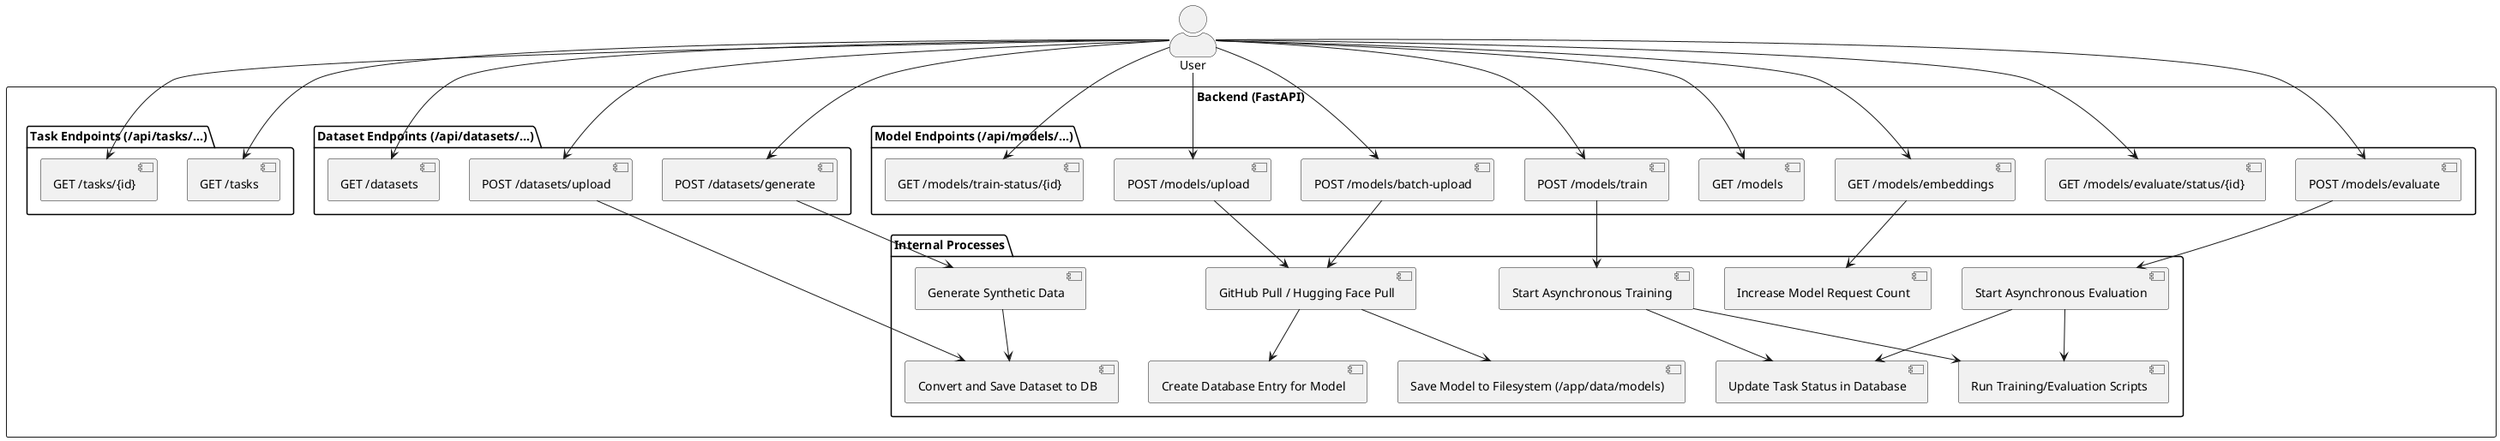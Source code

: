 @startuml api-endpoints
skinparam actorStyle awesome
actor User

rectangle "Backend (FastAPI)" {
  package "Model Endpoints (/api/models/...)" {
    [GET /models/embeddings]
    [GET /models]

    [POST /models/upload]
    [POST /models/batch-upload]
    [POST /models/train]
    [GET /models/train-status/{id}]
    
    [POST /models/evaluate]
    [GET /models/evaluate/status/{id}]
  }

  package "Dataset Endpoints (/api/datasets/...)" {
    [GET /datasets]
    [POST /datasets/upload]
    [POST /datasets/generate]
  }
  
  package "Task Endpoints (/api/tasks/...)" {
    [GET /tasks]
    [GET /tasks/{id}]
  }

  package "Internal Processes" {
    [GitHub Pull / Hugging Face Pull]
    [Save Model to Filesystem (/app/data/models)]
    [Create Database Entry for Model]
    
    [Start Asynchronous Training]
    [Start Asynchronous Evaluation]
    [Generate Synthetic Data]
    [Convert and Save Dataset to DB]
    
    [Run Training/Evaluation Scripts]
    [Update Task Status in Database]
    [Increase Model Request Count]
  }
}

[POST /models/upload] --> [GitHub Pull / Hugging Face Pull]
[POST /models/batch-upload] --> [GitHub Pull / Hugging Face Pull]
[GitHub Pull / Hugging Face Pull] --> [Save Model to Filesystem (/app/data/models)]
[GitHub Pull / Hugging Face Pull] --> [Create Database Entry for Model]

[POST /datasets/generate] --> [Generate Synthetic Data]
[Generate Synthetic Data] --> [Convert and Save Dataset to DB]
[POST /datasets/upload] --> [Convert and Save Dataset to DB]

[POST /models/train] --> [Start Asynchronous Training]
[Start Asynchronous Training] --> [Run Training/Evaluation Scripts]
[Start Asynchronous Training] --> [Update Task Status in Database]

[POST /models/evaluate] --> [Start Asynchronous Evaluation]
[Start Asynchronous Evaluation] --> [Run Training/Evaluation Scripts]
[Start Asynchronous Evaluation] --> [Update Task Status in Database]

[GET /models/embeddings] --> [Increase Model Request Count]

User --> [GET /models/embeddings]
User --> [GET /models]
User --> [POST /models/upload]
User --> [POST /models/batch-upload]
User --> [POST /models/train]
User --> [GET /models/train-status/{id}]
User --> [POST /models/evaluate]
User --> [GET /models/evaluate/status/{id}]
User --> [GET /datasets]
User --> [POST /datasets/upload]
User --> [POST /datasets/generate]
User --> [GET /tasks]
User --> [GET /tasks/{id}]
@enduml
